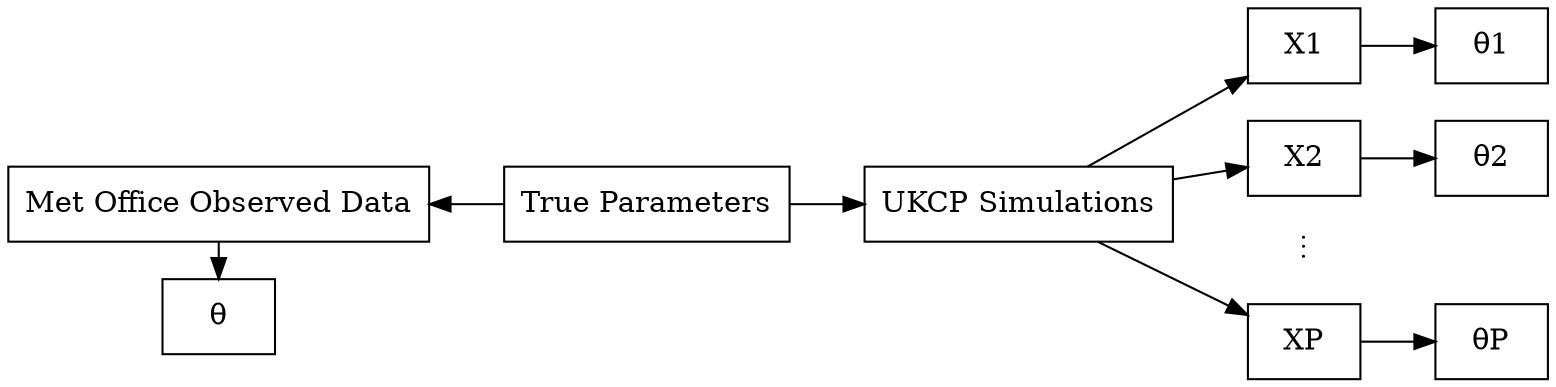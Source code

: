 digraph G {
  layout=dot;
  rankdir=LR;

  Y[shape=box, label="True Parameters"];
  U[shape=box, label="UKCP Simulations"];
  Z[shape=box, label="Met Office Observed Data"];
  theta_true[shape=box, label=<&#952;>];

  X1[shape=box, label=<X1>];
  X2[shape=box, label=<X2>];
  Xdots[shape=plain, label="&#8942;"];
  X3[shape=box, label=<XP>];
  theta1[shape=box, label=<&#952;1>];
  theta2[shape=box, label=<&#952;2>];
  theta3[shape=box, label=<&#952;P>];

  "Z" -> "Y"[dir=back];

  "Z" -> "theta_true";

  "Y" -> "U";
  "U" -> "X1";
  "U" -> "X2";
  "U" -> "Xdots" [style=invis];
  "U" -> "X3";
  "X1" -> "theta1";
  "X2" -> "theta2";
  "X3" -> "theta3";
  
  {rank=same;Z, theta_true}
  {rank=same;Y}
  {rank=same;U}
  {rank=same;X1, X2, Xdots, X3}
  {rank=same;theta1, theta2, theta3}
}
